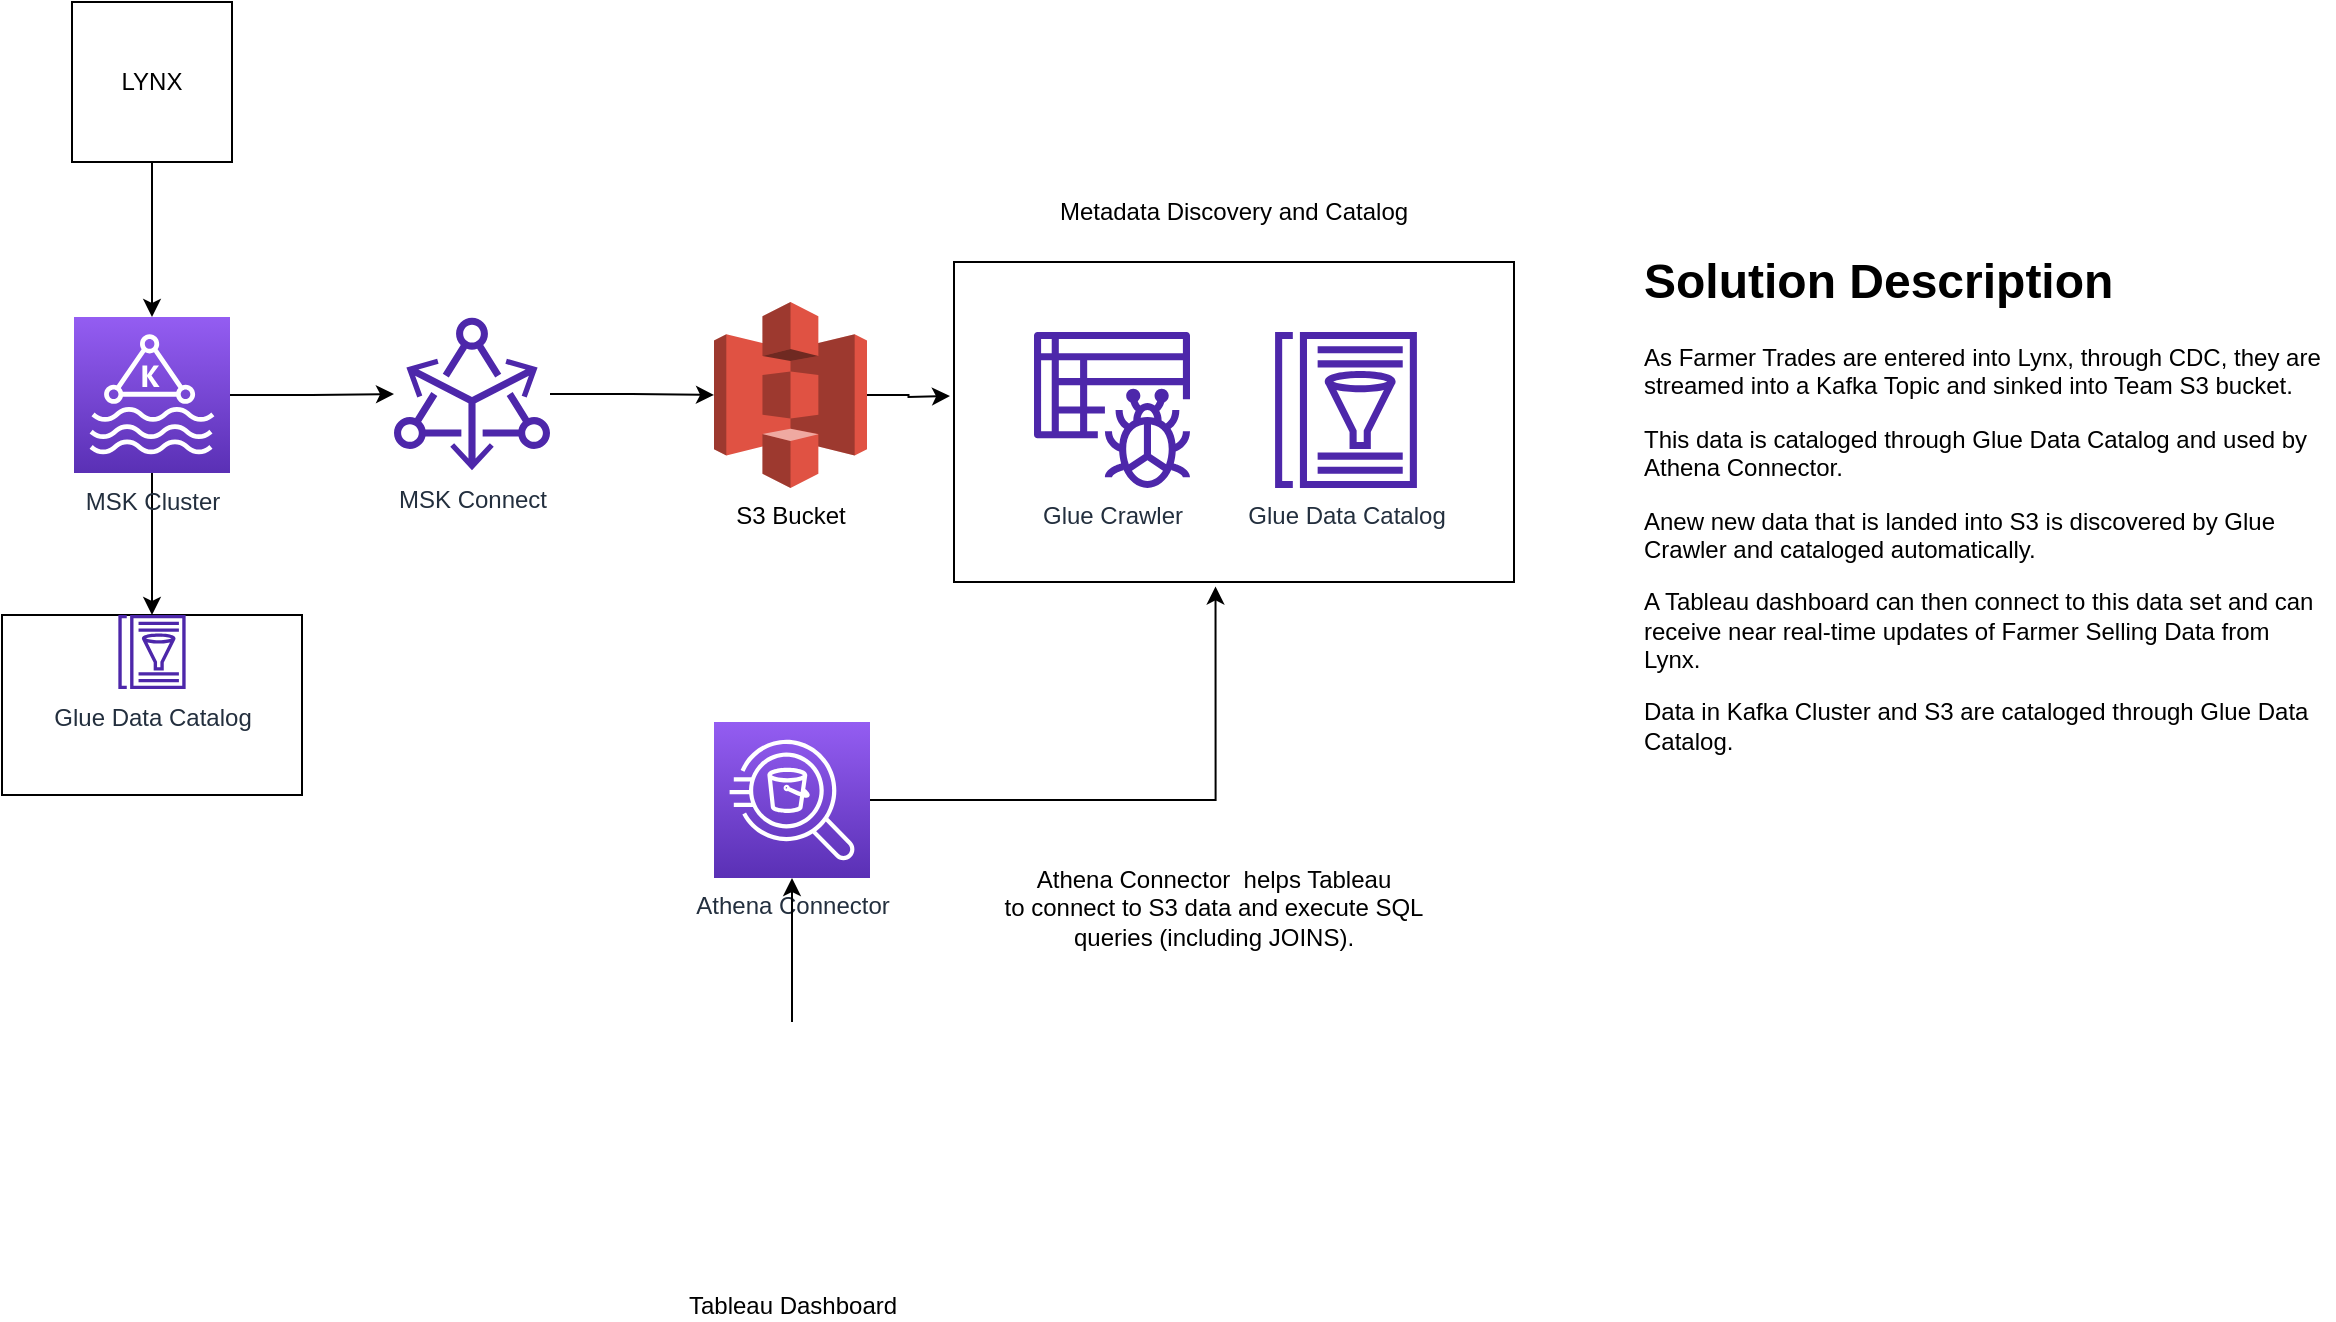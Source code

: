 <mxfile version="20.8.16" type="github">
  <diagram name="Page-1" id="1Fr8l81DMcPUd_FYbnNW">
    <mxGraphModel dx="1050" dy="581" grid="1" gridSize="10" guides="1" tooltips="1" connect="1" arrows="1" fold="1" page="1" pageScale="1" pageWidth="850" pageHeight="1100" math="0" shadow="0">
      <root>
        <mxCell id="0" />
        <mxCell id="1" parent="0" />
        <mxCell id="t5zuFU_oRF0lToCWg5d9-7" value="" style="rounded=0;whiteSpace=wrap;html=1;" vertex="1" parent="1">
          <mxGeometry x="510" y="160" width="280" height="160" as="geometry" />
        </mxCell>
        <mxCell id="t5zuFU_oRF0lToCWg5d9-10" value="" style="edgeStyle=orthogonalEdgeStyle;rounded=0;orthogonalLoop=1;jettySize=auto;html=1;" edge="1" parent="1" source="t5zuFU_oRF0lToCWg5d9-1" target="t5zuFU_oRF0lToCWg5d9-2">
          <mxGeometry relative="1" as="geometry" />
        </mxCell>
        <mxCell id="t5zuFU_oRF0lToCWg5d9-24" value="" style="edgeStyle=orthogonalEdgeStyle;rounded=0;orthogonalLoop=1;jettySize=auto;html=1;" edge="1" parent="1" source="t5zuFU_oRF0lToCWg5d9-1" target="t5zuFU_oRF0lToCWg5d9-23">
          <mxGeometry relative="1" as="geometry" />
        </mxCell>
        <mxCell id="t5zuFU_oRF0lToCWg5d9-1" value="MSK Cluster" style="sketch=0;points=[[0,0,0],[0.25,0,0],[0.5,0,0],[0.75,0,0],[1,0,0],[0,1,0],[0.25,1,0],[0.5,1,0],[0.75,1,0],[1,1,0],[0,0.25,0],[0,0.5,0],[0,0.75,0],[1,0.25,0],[1,0.5,0],[1,0.75,0]];outlineConnect=0;fontColor=#232F3E;gradientColor=#945DF2;gradientDirection=north;fillColor=#5A30B5;strokeColor=#ffffff;dashed=0;verticalLabelPosition=bottom;verticalAlign=top;align=center;html=1;fontSize=12;fontStyle=0;aspect=fixed;shape=mxgraph.aws4.resourceIcon;resIcon=mxgraph.aws4.managed_streaming_for_kafka;" vertex="1" parent="1">
          <mxGeometry x="70" y="187.5" width="78" height="78" as="geometry" />
        </mxCell>
        <mxCell id="t5zuFU_oRF0lToCWg5d9-11" value="" style="edgeStyle=orthogonalEdgeStyle;rounded=0;orthogonalLoop=1;jettySize=auto;html=1;" edge="1" parent="1" source="t5zuFU_oRF0lToCWg5d9-2" target="t5zuFU_oRF0lToCWg5d9-3">
          <mxGeometry relative="1" as="geometry" />
        </mxCell>
        <mxCell id="t5zuFU_oRF0lToCWg5d9-2" value="MSK Connect" style="sketch=0;outlineConnect=0;fontColor=#232F3E;gradientColor=none;fillColor=#4D27AA;strokeColor=none;dashed=0;verticalLabelPosition=bottom;verticalAlign=top;align=center;html=1;fontSize=12;fontStyle=0;aspect=fixed;pointerEvents=1;shape=mxgraph.aws4.msk_amazon_msk_connect;" vertex="1" parent="1">
          <mxGeometry x="230" y="187.5" width="78" height="77" as="geometry" />
        </mxCell>
        <mxCell id="t5zuFU_oRF0lToCWg5d9-8" value="" style="edgeStyle=orthogonalEdgeStyle;rounded=0;orthogonalLoop=1;jettySize=auto;html=1;" edge="1" parent="1" source="t5zuFU_oRF0lToCWg5d9-3">
          <mxGeometry relative="1" as="geometry">
            <mxPoint x="508" y="227" as="targetPoint" />
          </mxGeometry>
        </mxCell>
        <mxCell id="t5zuFU_oRF0lToCWg5d9-3" value="S3 Bucket" style="outlineConnect=0;dashed=0;verticalLabelPosition=bottom;verticalAlign=top;align=center;html=1;shape=mxgraph.aws3.s3;fillColor=#E05243;gradientColor=none;" vertex="1" parent="1">
          <mxGeometry x="390" y="180" width="76.5" height="93" as="geometry" />
        </mxCell>
        <mxCell id="t5zuFU_oRF0lToCWg5d9-9" style="edgeStyle=orthogonalEdgeStyle;rounded=0;orthogonalLoop=1;jettySize=auto;html=1;entryX=0.467;entryY=1.014;entryDx=0;entryDy=0;entryPerimeter=0;" edge="1" parent="1" source="t5zuFU_oRF0lToCWg5d9-4" target="t5zuFU_oRF0lToCWg5d9-7">
          <mxGeometry relative="1" as="geometry" />
        </mxCell>
        <mxCell id="t5zuFU_oRF0lToCWg5d9-4" value="Athena Connector" style="sketch=0;points=[[0,0,0],[0.25,0,0],[0.5,0,0],[0.75,0,0],[1,0,0],[0,1,0],[0.25,1,0],[0.5,1,0],[0.75,1,0],[1,1,0],[0,0.25,0],[0,0.5,0],[0,0.75,0],[1,0.25,0],[1,0.5,0],[1,0.75,0]];outlineConnect=0;fontColor=#232F3E;gradientColor=#945DF2;gradientDirection=north;fillColor=#5A30B5;strokeColor=#ffffff;dashed=0;verticalLabelPosition=bottom;verticalAlign=top;align=center;html=1;fontSize=12;fontStyle=0;aspect=fixed;shape=mxgraph.aws4.resourceIcon;resIcon=mxgraph.aws4.athena;" vertex="1" parent="1">
          <mxGeometry x="390" y="390" width="78" height="78" as="geometry" />
        </mxCell>
        <mxCell id="t5zuFU_oRF0lToCWg5d9-5" value="Glue Crawler" style="sketch=0;outlineConnect=0;fontColor=#232F3E;gradientColor=none;fillColor=#4D27AA;strokeColor=none;dashed=0;verticalLabelPosition=bottom;verticalAlign=top;align=center;html=1;fontSize=12;fontStyle=0;aspect=fixed;pointerEvents=1;shape=mxgraph.aws4.glue_crawlers;" vertex="1" parent="1">
          <mxGeometry x="550" y="195" width="78" height="78" as="geometry" />
        </mxCell>
        <mxCell id="t5zuFU_oRF0lToCWg5d9-6" value="Glue Data Catalog" style="sketch=0;outlineConnect=0;fontColor=#232F3E;gradientColor=none;fillColor=#4D27AA;strokeColor=none;dashed=0;verticalLabelPosition=bottom;verticalAlign=top;align=center;html=1;fontSize=12;fontStyle=0;aspect=fixed;pointerEvents=1;shape=mxgraph.aws4.glue_data_catalog;" vertex="1" parent="1">
          <mxGeometry x="670" y="195" width="72" height="78" as="geometry" />
        </mxCell>
        <mxCell id="t5zuFU_oRF0lToCWg5d9-13" value="" style="edgeStyle=orthogonalEdgeStyle;rounded=0;orthogonalLoop=1;jettySize=auto;html=1;" edge="1" parent="1" source="t5zuFU_oRF0lToCWg5d9-12" target="t5zuFU_oRF0lToCWg5d9-1">
          <mxGeometry relative="1" as="geometry" />
        </mxCell>
        <mxCell id="t5zuFU_oRF0lToCWg5d9-12" value="LYNX" style="whiteSpace=wrap;html=1;aspect=fixed;" vertex="1" parent="1">
          <mxGeometry x="69" y="30" width="80" height="80" as="geometry" />
        </mxCell>
        <mxCell id="t5zuFU_oRF0lToCWg5d9-16" value="" style="edgeStyle=orthogonalEdgeStyle;rounded=0;orthogonalLoop=1;jettySize=auto;html=1;" edge="1" parent="1" source="t5zuFU_oRF0lToCWg5d9-14" target="t5zuFU_oRF0lToCWg5d9-4">
          <mxGeometry relative="1" as="geometry" />
        </mxCell>
        <mxCell id="t5zuFU_oRF0lToCWg5d9-14" value="Tableau Dashboard" style="shape=image;html=1;verticalAlign=top;verticalLabelPosition=bottom;labelBackgroundColor=#ffffff;imageAspect=0;aspect=fixed;image=https://cdn1.iconfinder.com/data/icons/ionicons-fill-vol-2/512/logo-tableau-128.png" vertex="1" parent="1">
          <mxGeometry x="365" y="540" width="128" height="128" as="geometry" />
        </mxCell>
        <mxCell id="t5zuFU_oRF0lToCWg5d9-18" value="&lt;h1&gt;Solution Description&lt;/h1&gt;&lt;p&gt;As Farmer Trades are entered into Lynx, through CDC, they are streamed into a Kafka Topic and sinked into Team S3 bucket.&lt;/p&gt;&lt;p&gt;This data is cataloged through Glue Data Catalog and used by Athena Connector.&amp;nbsp;&lt;/p&gt;&lt;p&gt;Anew new data that is landed into S3 is discovered by Glue Crawler and cataloged automatically.&lt;/p&gt;&lt;p&gt;A Tableau dashboard can then connect to this data set and can receive near real-time updates of Farmer Selling Data from Lynx.&lt;/p&gt;&lt;p&gt;Data in Kafka Cluster and S3 are cataloged through Glue Data Catalog.&lt;/p&gt;&lt;p&gt;&lt;br&gt;&lt;/p&gt;" style="text;html=1;strokeColor=none;fillColor=none;spacing=5;spacingTop=-20;whiteSpace=wrap;overflow=hidden;rounded=0;" vertex="1" parent="1">
          <mxGeometry x="850" y="150" width="350" height="260" as="geometry" />
        </mxCell>
        <mxCell id="t5zuFU_oRF0lToCWg5d9-19" value="Metadata Discovery and Catalog" style="text;html=1;strokeColor=none;fillColor=none;align=center;verticalAlign=middle;whiteSpace=wrap;rounded=0;" vertex="1" parent="1">
          <mxGeometry x="520" y="120" width="260" height="30" as="geometry" />
        </mxCell>
        <mxCell id="t5zuFU_oRF0lToCWg5d9-20" value="Athena Connector&amp;nbsp; helps Tableau&lt;br&gt;to connect to S3 data and execute SQL queries (including JOINS)." style="text;html=1;strokeColor=none;fillColor=none;align=center;verticalAlign=middle;whiteSpace=wrap;rounded=0;" vertex="1" parent="1">
          <mxGeometry x="530" y="468" width="220" height="30" as="geometry" />
        </mxCell>
        <mxCell id="t5zuFU_oRF0lToCWg5d9-21" value="" style="rounded=0;whiteSpace=wrap;html=1;" vertex="1" parent="1">
          <mxGeometry x="34" y="336.5" width="150" height="90" as="geometry" />
        </mxCell>
        <mxCell id="t5zuFU_oRF0lToCWg5d9-23" value="Glue Data Catalog" style="sketch=0;outlineConnect=0;fontColor=#232F3E;gradientColor=none;fillColor=#4D27AA;strokeColor=none;dashed=0;verticalLabelPosition=bottom;verticalAlign=top;align=center;html=1;fontSize=12;fontStyle=0;aspect=fixed;pointerEvents=1;shape=mxgraph.aws4.glue_data_catalog;" vertex="1" parent="1">
          <mxGeometry x="91.92" y="336.5" width="34.15" height="37" as="geometry" />
        </mxCell>
      </root>
    </mxGraphModel>
  </diagram>
</mxfile>
